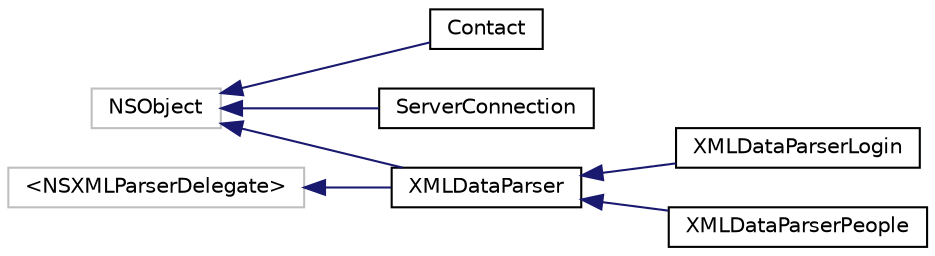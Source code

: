 digraph "Graphical Class Hierarchy"
{
  edge [fontname="Helvetica",fontsize="10",labelfontname="Helvetica",labelfontsize="10"];
  node [fontname="Helvetica",fontsize="10",shape=record];
  rankdir="LR";
  Node1 [label="NSObject",height=0.2,width=0.4,color="grey75", fillcolor="white", style="filled"];
  Node1 -> Node2 [dir="back",color="midnightblue",fontsize="10",style="solid",fontname="Helvetica"];
  Node2 [label="Contact",height=0.2,width=0.4,color="black", fillcolor="white", style="filled",URL="$interface_contact.html"];
  Node1 -> Node3 [dir="back",color="midnightblue",fontsize="10",style="solid",fontname="Helvetica"];
  Node3 [label="ServerConnection",height=0.2,width=0.4,color="black", fillcolor="white", style="filled",URL="$interface_server_connection.html"];
  Node1 -> Node4 [dir="back",color="midnightblue",fontsize="10",style="solid",fontname="Helvetica"];
  Node4 [label="XMLDataParser",height=0.2,width=0.4,color="black", fillcolor="white", style="filled",URL="$interface_x_m_l_data_parser.html"];
  Node4 -> Node5 [dir="back",color="midnightblue",fontsize="10",style="solid",fontname="Helvetica"];
  Node5 [label="XMLDataParserLogin",height=0.2,width=0.4,color="black", fillcolor="white", style="filled",URL="$interface_x_m_l_data_parser_login.html"];
  Node4 -> Node6 [dir="back",color="midnightblue",fontsize="10",style="solid",fontname="Helvetica"];
  Node6 [label="XMLDataParserPeople",height=0.2,width=0.4,color="black", fillcolor="white", style="filled",URL="$interface_x_m_l_data_parser_people.html"];
  Node7 [label="\<NSXMLParserDelegate\>",height=0.2,width=0.4,color="grey75", fillcolor="white", style="filled"];
  Node7 -> Node4 [dir="back",color="midnightblue",fontsize="10",style="solid",fontname="Helvetica"];
}
